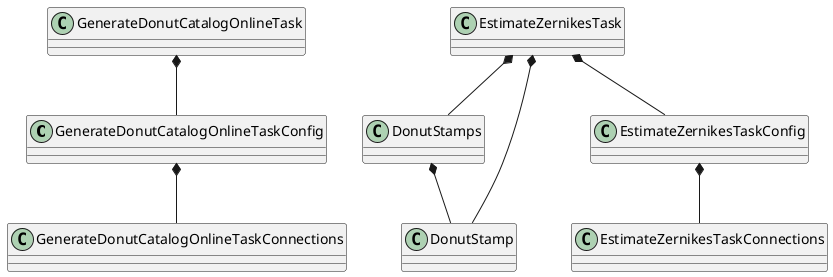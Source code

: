 @startuml
GenerateDonutCatalogOnlineTaskConfig *-- GenerateDonutCatalogOnlineTaskConnections
GenerateDonutCatalogOnlineTask *-- GenerateDonutCatalogOnlineTaskConfig
DonutStamps *-- DonutStamp
EstimateZernikesTaskConfig *-- EstimateZernikesTaskConnections
EstimateZernikesTask *-- EstimateZernikesTaskConfig
EstimateZernikesTask *-- DonutStamps
EstimateZernikesTask *-- DonutStamp
@enduml
